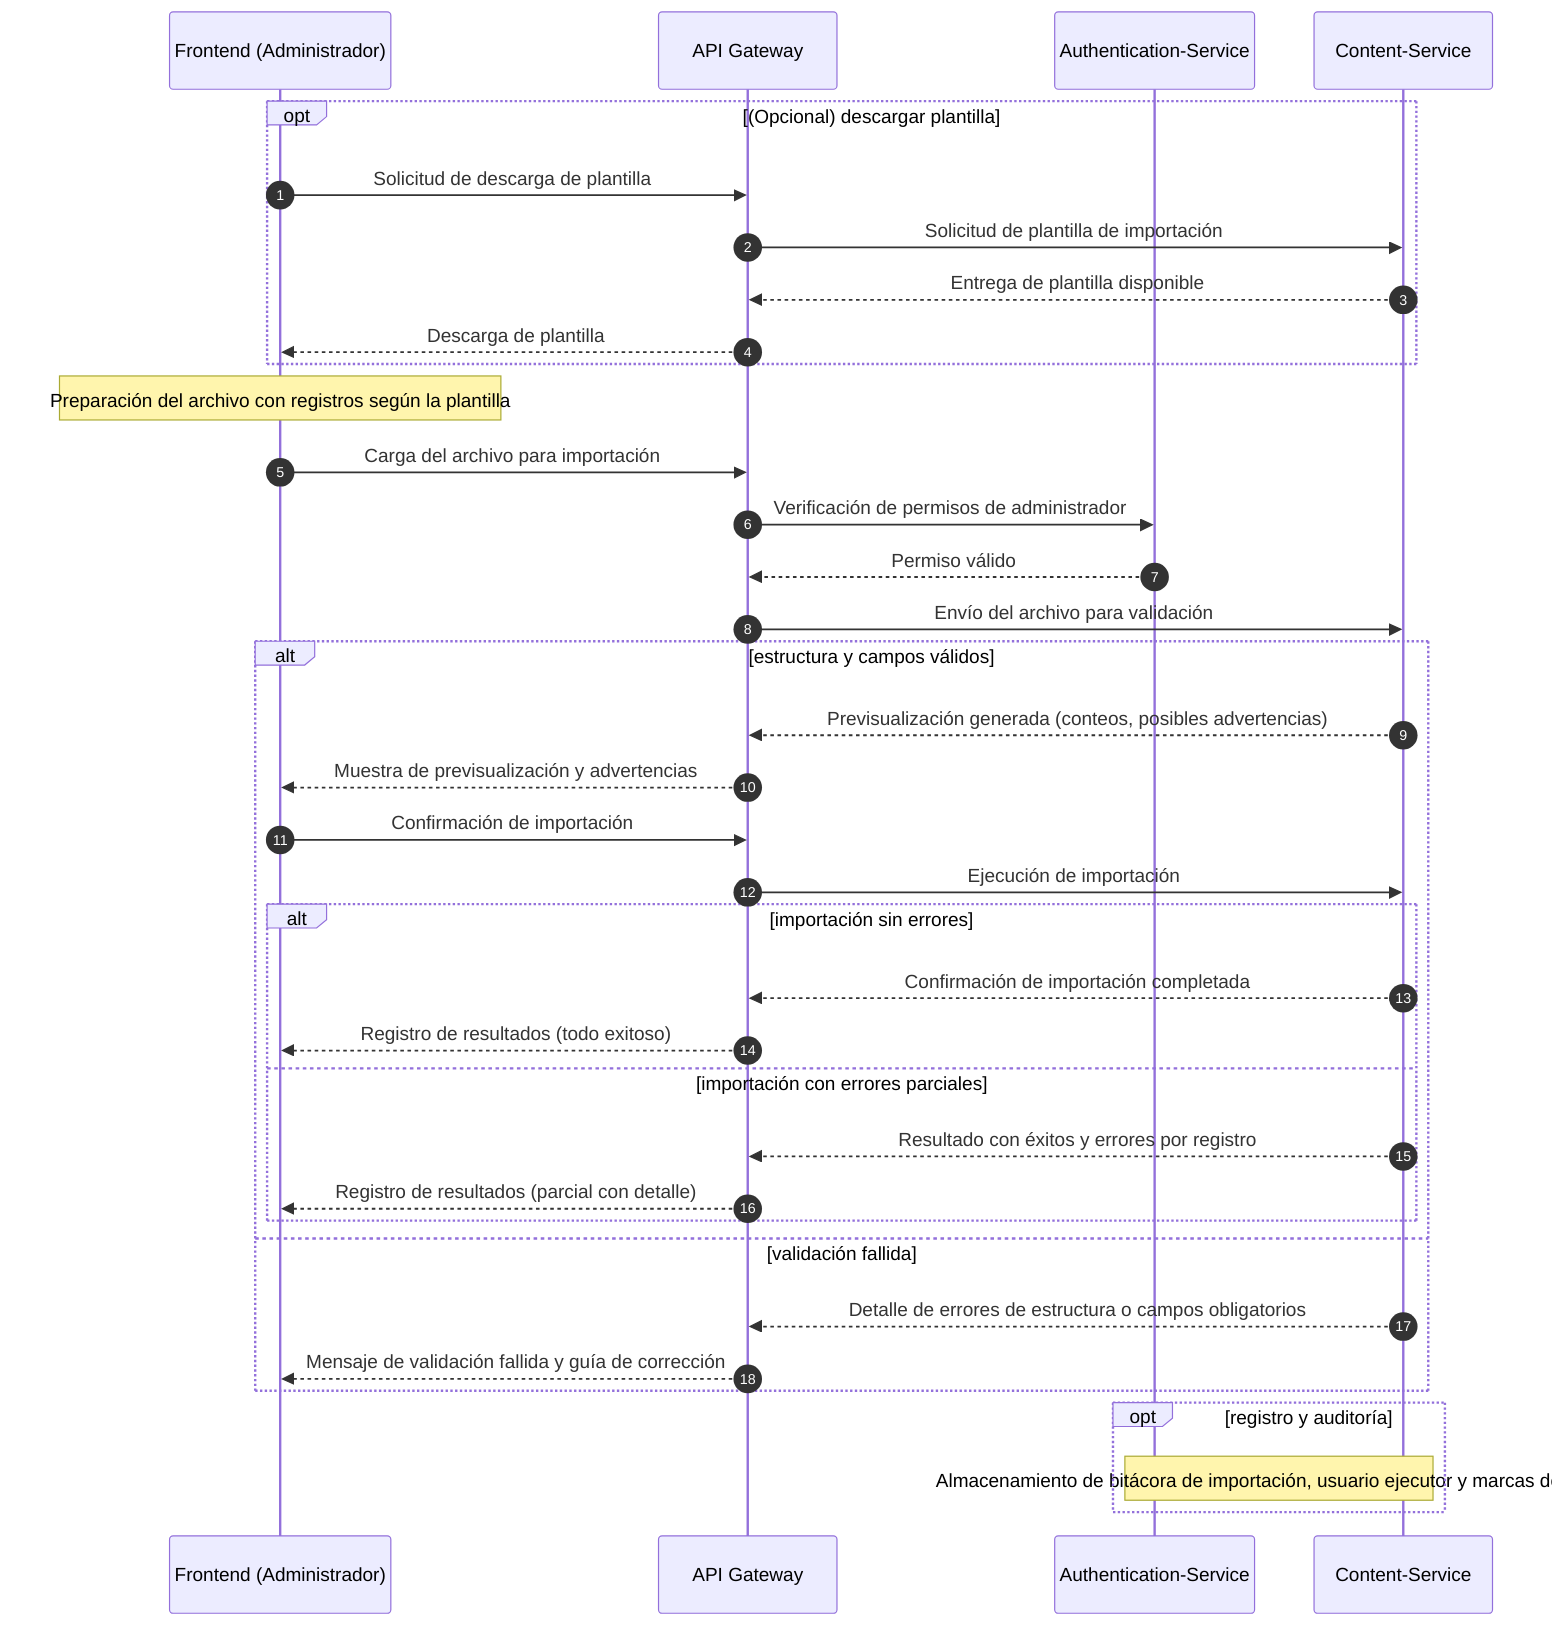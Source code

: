sequenceDiagram
autonumber
participant AdminFE as Frontend (Administrador)
participant GW as API Gateway
participant AUTH as Authentication-Service
participant CT as Content-Service

opt (Opcional) descargar plantilla
  AdminFE->>GW: Solicitud de descarga de plantilla
  GW->>CT: Solicitud de plantilla de importación
  CT-->>GW: Entrega de plantilla disponible
  GW-->>AdminFE: Descarga de plantilla
end

Note over AdminFE: Preparación del archivo con registros según la plantilla

AdminFE->>GW: Carga del archivo para importación
GW->>AUTH: Verificación de permisos de administrador
AUTH-->>GW: Permiso válido
GW->>CT: Envío del archivo para validación

alt estructura y campos válidos
  CT-->>GW: Previsualización generada (conteos, posibles advertencias)
  GW-->>AdminFE: Muestra de previsualización y advertencias
  AdminFE->>GW: Confirmación de importación
  GW->>CT: Ejecución de importación
  alt importación sin errores
    CT-->>GW: Confirmación de importación completada
    GW-->>AdminFE: Registro de resultados (todo exitoso)
  else importación con errores parciales
    CT-->>GW: Resultado con éxitos y errores por registro
    GW-->>AdminFE: Registro de resultados (parcial con detalle)
  end
else validación fallida
  CT-->>GW: Detalle de errores de estructura o campos obligatorios
  GW-->>AdminFE: Mensaje de validación fallida y guía de corrección
end

opt registro y auditoría
  Note over CT,AUTH: Almacenamiento de bitácora de importación, usuario ejecutor y marcas de tiempo
end